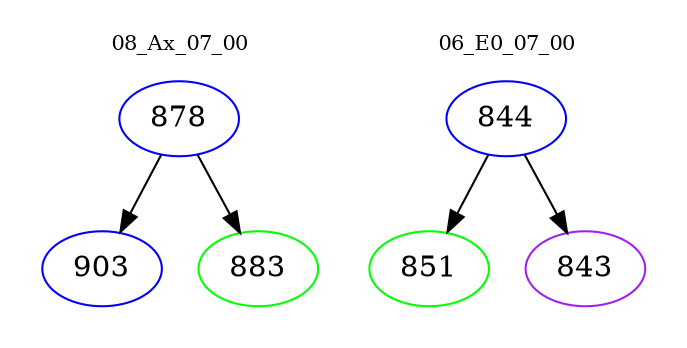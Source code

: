 digraph{
subgraph cluster_0 {
color = white
label = "08_Ax_07_00";
fontsize=10;
T0_878 [label="878", color="blue"]
T0_878 -> T0_903 [color="black"]
T0_903 [label="903", color="blue"]
T0_878 -> T0_883 [color="black"]
T0_883 [label="883", color="green"]
}
subgraph cluster_1 {
color = white
label = "06_E0_07_00";
fontsize=10;
T1_844 [label="844", color="blue"]
T1_844 -> T1_851 [color="black"]
T1_851 [label="851", color="green"]
T1_844 -> T1_843 [color="black"]
T1_843 [label="843", color="purple"]
}
}
